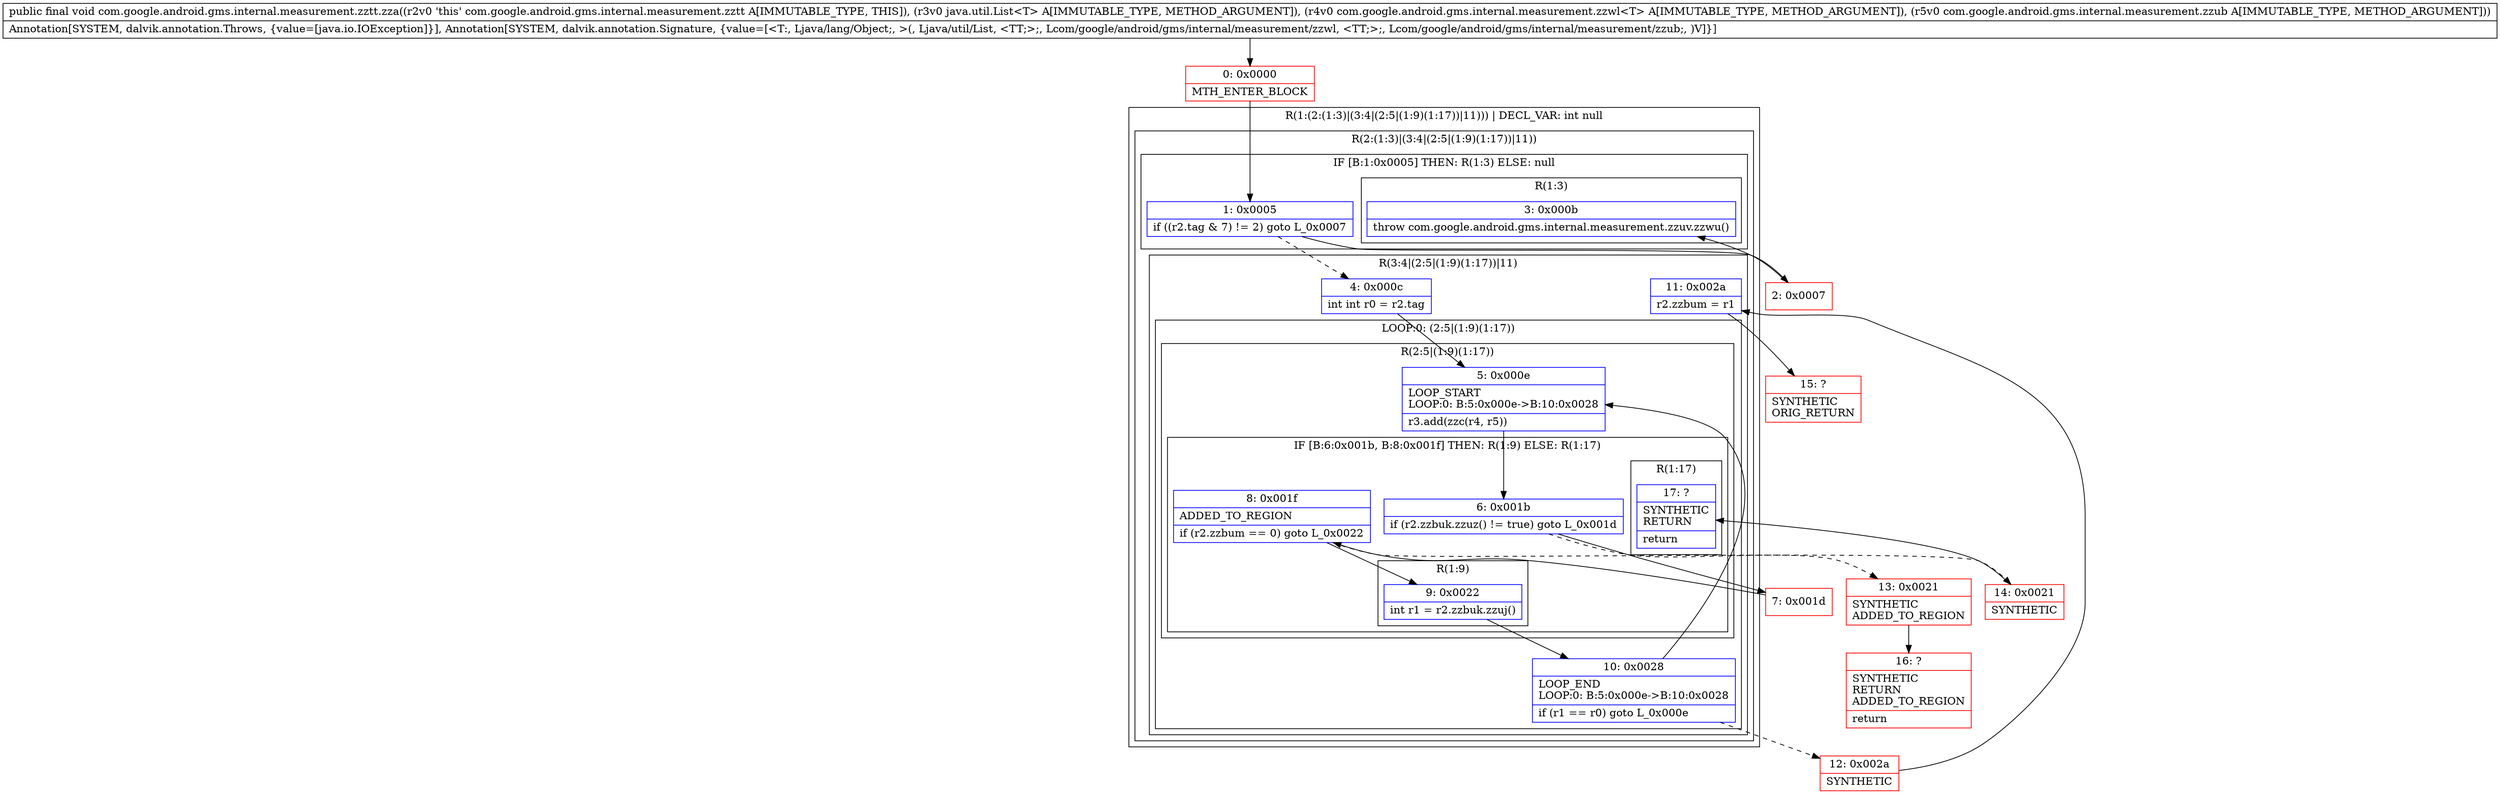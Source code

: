digraph "CFG forcom.google.android.gms.internal.measurement.zztt.zza(Ljava\/util\/List;Lcom\/google\/android\/gms\/internal\/measurement\/zzwl;Lcom\/google\/android\/gms\/internal\/measurement\/zzub;)V" {
subgraph cluster_Region_1527290241 {
label = "R(1:(2:(1:3)|(3:4|(2:5|(1:9)(1:17))|11))) | DECL_VAR: int null\l";
node [shape=record,color=blue];
subgraph cluster_Region_1811458243 {
label = "R(2:(1:3)|(3:4|(2:5|(1:9)(1:17))|11))";
node [shape=record,color=blue];
subgraph cluster_IfRegion_256613846 {
label = "IF [B:1:0x0005] THEN: R(1:3) ELSE: null";
node [shape=record,color=blue];
Node_1 [shape=record,label="{1\:\ 0x0005|if ((r2.tag & 7) != 2) goto L_0x0007\l}"];
subgraph cluster_Region_1346457971 {
label = "R(1:3)";
node [shape=record,color=blue];
Node_3 [shape=record,label="{3\:\ 0x000b|throw com.google.android.gms.internal.measurement.zzuv.zzwu()\l}"];
}
}
subgraph cluster_Region_1344606899 {
label = "R(3:4|(2:5|(1:9)(1:17))|11)";
node [shape=record,color=blue];
Node_4 [shape=record,label="{4\:\ 0x000c|int int r0 = r2.tag\l}"];
subgraph cluster_LoopRegion_1151255741 {
label = "LOOP:0: (2:5|(1:9)(1:17))";
node [shape=record,color=blue];
Node_10 [shape=record,label="{10\:\ 0x0028|LOOP_END\lLOOP:0: B:5:0x000e\-\>B:10:0x0028\l|if (r1 == r0) goto L_0x000e\l}"];
subgraph cluster_Region_1335500395 {
label = "R(2:5|(1:9)(1:17))";
node [shape=record,color=blue];
Node_5 [shape=record,label="{5\:\ 0x000e|LOOP_START\lLOOP:0: B:5:0x000e\-\>B:10:0x0028\l|r3.add(zzc(r4, r5))\l}"];
subgraph cluster_IfRegion_1628047851 {
label = "IF [B:6:0x001b, B:8:0x001f] THEN: R(1:9) ELSE: R(1:17)";
node [shape=record,color=blue];
Node_6 [shape=record,label="{6\:\ 0x001b|if (r2.zzbuk.zzuz() != true) goto L_0x001d\l}"];
Node_8 [shape=record,label="{8\:\ 0x001f|ADDED_TO_REGION\l|if (r2.zzbum == 0) goto L_0x0022\l}"];
subgraph cluster_Region_1638937008 {
label = "R(1:9)";
node [shape=record,color=blue];
Node_9 [shape=record,label="{9\:\ 0x0022|int r1 = r2.zzbuk.zzuj()\l}"];
}
subgraph cluster_Region_855416113 {
label = "R(1:17)";
node [shape=record,color=blue];
Node_17 [shape=record,label="{17\:\ ?|SYNTHETIC\lRETURN\l|return\l}"];
}
}
}
}
Node_11 [shape=record,label="{11\:\ 0x002a|r2.zzbum = r1\l}"];
}
}
}
Node_0 [shape=record,color=red,label="{0\:\ 0x0000|MTH_ENTER_BLOCK\l}"];
Node_2 [shape=record,color=red,label="{2\:\ 0x0007}"];
Node_7 [shape=record,color=red,label="{7\:\ 0x001d}"];
Node_12 [shape=record,color=red,label="{12\:\ 0x002a|SYNTHETIC\l}"];
Node_13 [shape=record,color=red,label="{13\:\ 0x0021|SYNTHETIC\lADDED_TO_REGION\l}"];
Node_14 [shape=record,color=red,label="{14\:\ 0x0021|SYNTHETIC\l}"];
Node_15 [shape=record,color=red,label="{15\:\ ?|SYNTHETIC\lORIG_RETURN\l}"];
Node_16 [shape=record,color=red,label="{16\:\ ?|SYNTHETIC\lRETURN\lADDED_TO_REGION\l|return\l}"];
MethodNode[shape=record,label="{public final void com.google.android.gms.internal.measurement.zztt.zza((r2v0 'this' com.google.android.gms.internal.measurement.zztt A[IMMUTABLE_TYPE, THIS]), (r3v0 java.util.List\<T\> A[IMMUTABLE_TYPE, METHOD_ARGUMENT]), (r4v0 com.google.android.gms.internal.measurement.zzwl\<T\> A[IMMUTABLE_TYPE, METHOD_ARGUMENT]), (r5v0 com.google.android.gms.internal.measurement.zzub A[IMMUTABLE_TYPE, METHOD_ARGUMENT]))  | Annotation[SYSTEM, dalvik.annotation.Throws, \{value=[java.io.IOException]\}], Annotation[SYSTEM, dalvik.annotation.Signature, \{value=[\<T:, Ljava\/lang\/Object;, \>(, Ljava\/util\/List, \<TT;\>;, Lcom\/google\/android\/gms\/internal\/measurement\/zzwl, \<TT;\>;, Lcom\/google\/android\/gms\/internal\/measurement\/zzub;, )V]\}]\l}"];
MethodNode -> Node_0;
Node_1 -> Node_2;
Node_1 -> Node_4[style=dashed];
Node_4 -> Node_5;
Node_10 -> Node_5;
Node_10 -> Node_12[style=dashed];
Node_5 -> Node_6;
Node_6 -> Node_7;
Node_6 -> Node_13[style=dashed];
Node_8 -> Node_9;
Node_8 -> Node_14[style=dashed];
Node_9 -> Node_10;
Node_11 -> Node_15;
Node_0 -> Node_1;
Node_2 -> Node_3;
Node_7 -> Node_8;
Node_12 -> Node_11;
Node_13 -> Node_16;
Node_14 -> Node_17;
}

